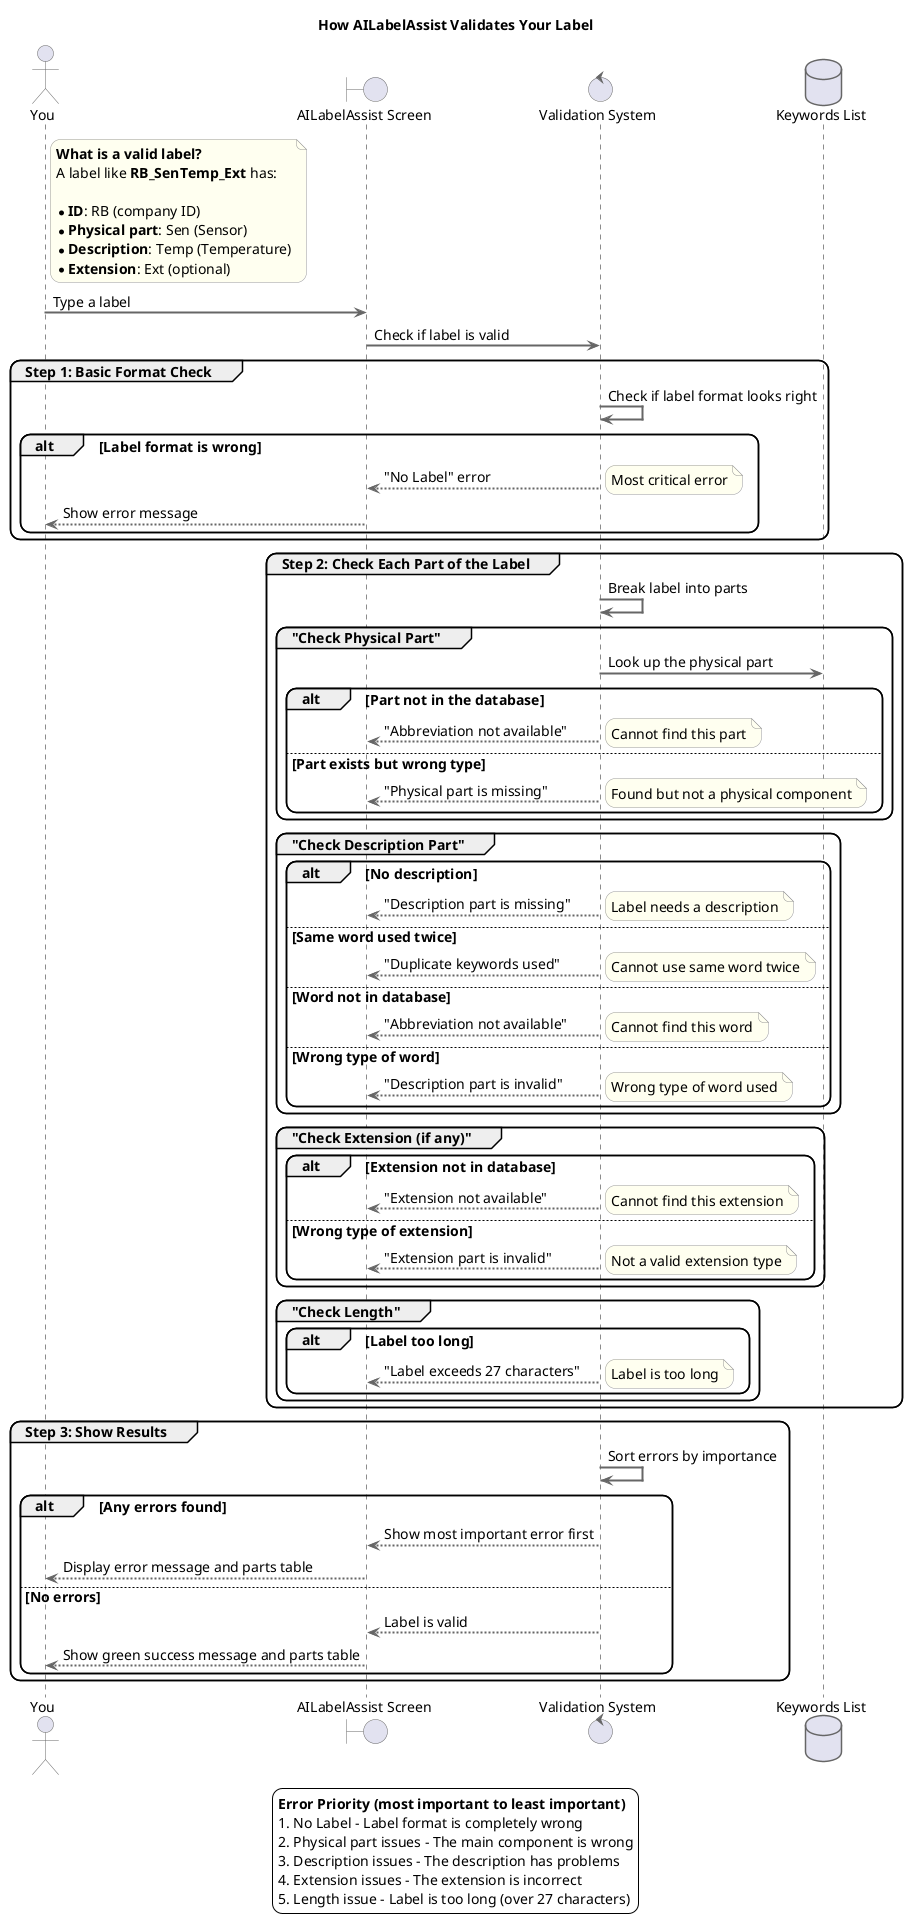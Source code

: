 @startuml Label_Validation_Simplified_Flow

skinparam DefaultFontName Arial
skinparam DefaultFontSize 14
skinparam ArrowThickness 2.0
skinparam ActivityBorderThickness 2.0
skinparam NoteBackgroundColor #FFFFF0
skinparam NoteBorderColor #999999
skinparam BackgroundColor white
skinparam Shadowing false
skinparam RoundCorner 20
skinparam ArrowColor #666666
skinparam ActorBorderColor #666666
skinparam BoundaryBorderColor #666666
skinparam ControlBorderColor #666666
skinparam DatabaseBorderColor #666666

title How AILabelAssist Validates Your Label

actor "You" as User
boundary "AILabelAssist Screen" as UI
control "Validation System" as Validator
database "Keywords List" as DB

note right of User
  **What is a valid label?**
  A label like **RB_SenTemp_Ext** has:
  
  * **ID**: RB (company ID)
  * **Physical part**: Sen (Sensor)
  * **Description**: Temp (Temperature)
  * **Extension**: Ext (optional)
end note

User -> UI: Type a label
UI -> Validator: Check if label is valid

group Step 1: Basic Format Check
  Validator -> Validator: Check if label format looks right
  
  alt Label format is wrong
    Validator --> UI: "No Label" error
    note right: Most critical error
    UI --> User: Show error message
  end
end group

group Step 2: Check Each Part of the Label
  Validator -> Validator: Break label into parts
  
  group "Check Physical Part"
    Validator -> DB: Look up the physical part
    
    alt Part not in the database
      Validator --> UI: "Abbreviation not available"
      note right: Cannot find this part
    else Part exists but wrong type
      Validator --> UI: "Physical part is missing"
      note right: Found but not a physical component
    end
  end group
  
  group "Check Description Part"
    alt No description
      Validator --> UI: "Description part is missing"
      note right: Label needs a description
    else Same word used twice
      Validator --> UI: "Duplicate keywords used"
      note right: Cannot use same word twice
    else Word not in database
      Validator --> UI: "Abbreviation not available"
      note right: Cannot find this word
    else Wrong type of word
      Validator --> UI: "Description part is invalid"
      note right: Wrong type of word used
    end
  end group
  
  group "Check Extension (if any)"
    alt Extension not in database
      Validator --> UI: "Extension not available"
      note right: Cannot find this extension
    else Wrong type of extension
      Validator --> UI: "Extension part is invalid"
      note right: Not a valid extension type
    end
  end group
  
  group "Check Length"
    alt Label too long
      Validator --> UI: "Label exceeds 27 characters"
      note right: Label is too long
    end
  end group
end group

group Step 3: Show Results
  Validator -> Validator: Sort errors by importance
  
  alt Any errors found
    Validator --> UI: Show most important error first
    UI --> User: Display error message and parts table
  else No errors
    Validator --> UI: Label is valid
    UI --> User: Show green success message and parts table
  end
end group

legend center
  **Error Priority (most important to least important)**
  1. No Label - Label format is completely wrong
  2. Physical part issues - The main component is wrong
  3. Description issues - The description has problems
  4. Extension issues - The extension is incorrect
  5. Length issue - Label is too long (over 27 characters)
end legend

@enduml
